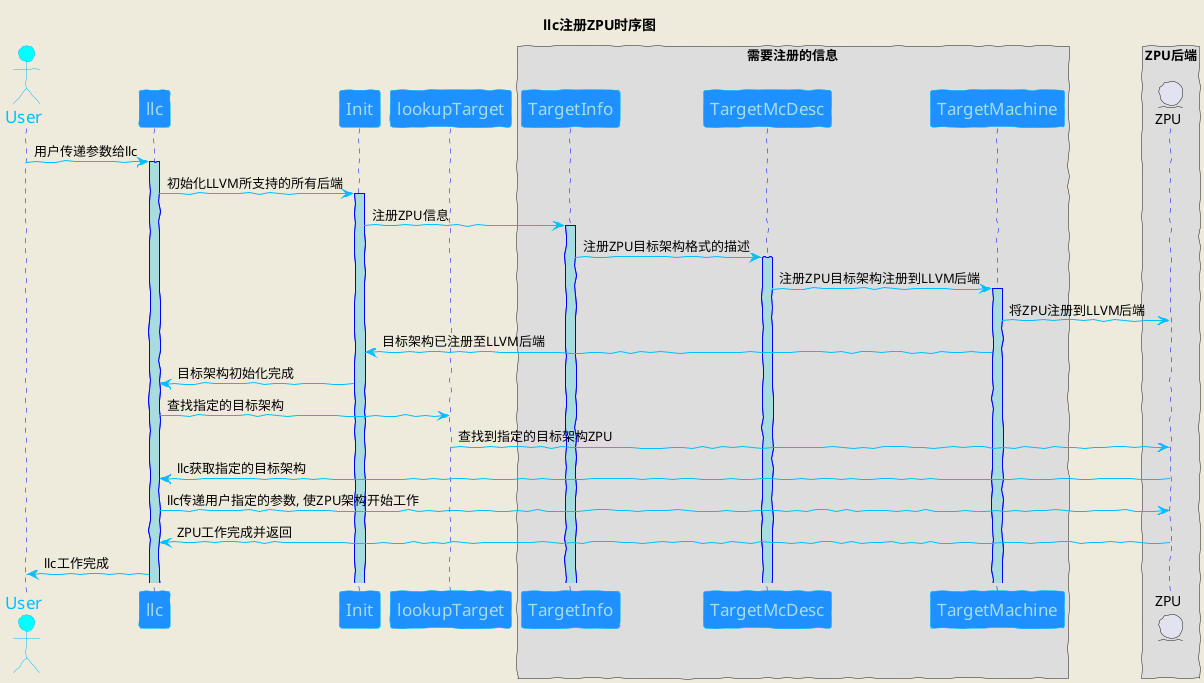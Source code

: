 
@startuml

title llc注册ZPU时序图

skinparam backgroundColor #EEEBDC
skinparam handwritten true

skinparam sequence {
ArrowColor DeepSkyBlue
ActorBorderColor DeepSkyBlue
LifeLineBorderColor blue
LifeLineBackgroundColor #A9DCDF

ParticipantBorderColor DeepSkyBlue
ParticipantBackgroundColor DodgerBlue
ParticipantFontName Impact
ParticipantFontSize 17
ParticipantFontColor #A9DCDF

EntityBorderColor DeepSkyBlue
EntityBackgroundColor DodgerBlue
EntityFontName Impact
EntityFontSize 17
EntityFontColor #A9DCDF


ActorBackgroundColor aqua
ActorFontColor DeepSkyBlue
ActorFontSize 17
ActorFontName Aapex
}

actor User

participant llc

participant Init

participant lookupTarget

box "需要注册的信息"
participant TargetInfo

participant TargetMcDesc

participant TargetMachine
end box

box "ZPU后端"
entity ZPU
end box

User          ->          llc: 用户传递参数给llc
activate llc

llc           ->          Init: 初始化LLVM所支持的所有后端
activate Init

box "注册流程"
Init          ->          TargetInfo: 注册ZPU信息
activate TargetInfo
TargetInfo    ->          TargetMcDesc: 注册ZPU目标架构格式的描述
activate TargetMcDesc
TargetMcDesc  ->          TargetMachine: 注册ZPU目标架构注册到LLVM后端
activate TargetMachine

TargetMachine ->          ZPU: 将ZPU注册到LLVM后端

TargetMachine ->          Init: 目标架构已注册至LLVM后端

Init          ->          llc:  目标架构初始化完成

llc           ->          lookupTarget: 查找指定的目标架构

lookupTarget  ->          ZPU: 查找到指定的目标架构ZPU

ZPU           ->          llc: llc获取指定的目标架构

llc           ->          ZPU: llc传递用户指定的参数, 使ZPU架构开始工作

ZPU           ->          llc: ZPU工作完成并返回

llc           ->          User: llc工作完成

@enduml